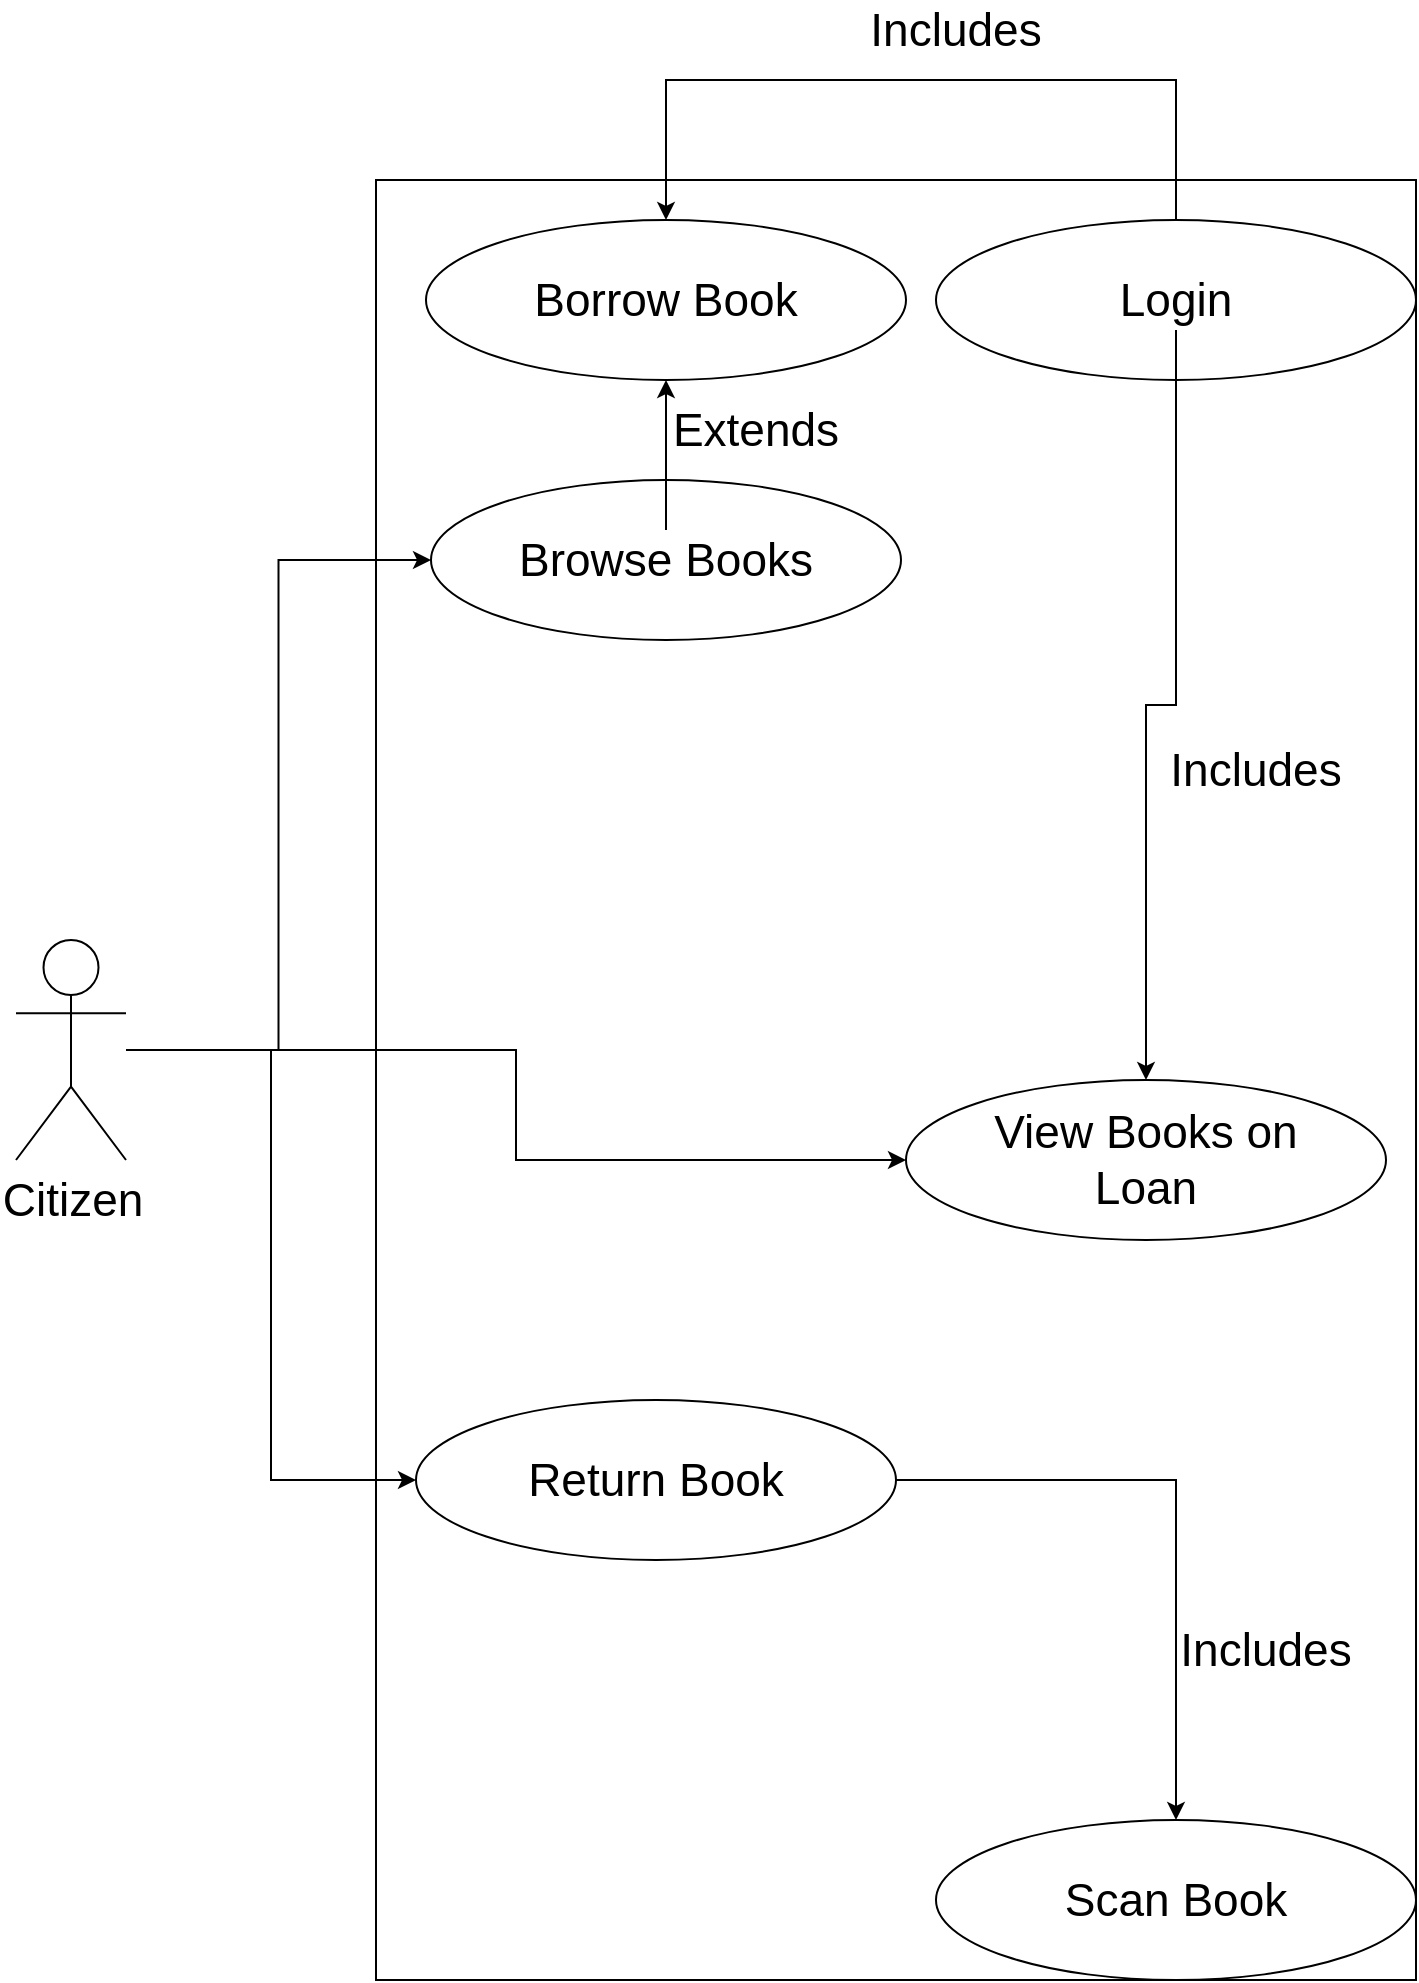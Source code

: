 <mxfile version="20.4.0" type="github">
  <diagram id="j8GTennhAetMIYfanv-C" name="Page-1">
    <mxGraphModel dx="1071" dy="1718" grid="1" gridSize="10" guides="1" tooltips="1" connect="1" arrows="1" fold="1" page="1" pageScale="1" pageWidth="1169" pageHeight="826" math="0" shadow="0">
      <root>
        <mxCell id="0" />
        <mxCell id="1" parent="0" />
        <mxCell id="d9kDqgvWncnaUcjfsKs9-1" value="" style="whiteSpace=wrap;html=1;fontSize=23;" vertex="1" parent="1">
          <mxGeometry x="280" y="-140" width="520" height="900" as="geometry" />
        </mxCell>
        <mxCell id="d9kDqgvWncnaUcjfsKs9-8" value="" style="ellipse;whiteSpace=wrap;html=1;fontSize=23;" vertex="1" parent="1">
          <mxGeometry x="560" y="680" width="240" height="80" as="geometry" />
        </mxCell>
        <mxCell id="d9kDqgvWncnaUcjfsKs9-16" style="edgeStyle=orthogonalEdgeStyle;rounded=0;orthogonalLoop=1;jettySize=auto;html=1;entryX=0;entryY=0.5;entryDx=0;entryDy=0;fontSize=23;" edge="1" parent="1" source="d9kDqgvWncnaUcjfsKs9-2" target="d9kDqgvWncnaUcjfsKs9-5">
          <mxGeometry relative="1" as="geometry" />
        </mxCell>
        <mxCell id="d9kDqgvWncnaUcjfsKs9-43" style="edgeStyle=orthogonalEdgeStyle;rounded=0;orthogonalLoop=1;jettySize=auto;html=1;entryX=0;entryY=0.5;entryDx=0;entryDy=0;fontSize=23;" edge="1" parent="1" source="d9kDqgvWncnaUcjfsKs9-2" target="d9kDqgvWncnaUcjfsKs9-3">
          <mxGeometry relative="1" as="geometry" />
        </mxCell>
        <mxCell id="d9kDqgvWncnaUcjfsKs9-51" style="edgeStyle=orthogonalEdgeStyle;rounded=0;orthogonalLoop=1;jettySize=auto;html=1;entryX=0;entryY=0.5;entryDx=0;entryDy=0;fontSize=23;" edge="1" parent="1" source="d9kDqgvWncnaUcjfsKs9-2" target="d9kDqgvWncnaUcjfsKs9-35">
          <mxGeometry relative="1" as="geometry" />
        </mxCell>
        <mxCell id="d9kDqgvWncnaUcjfsKs9-2" value="Citizen" style="shape=umlActor;verticalLabelPosition=bottom;verticalAlign=top;html=1;outlineConnect=0;fontSize=23;aspect=fixed;" vertex="1" parent="1">
          <mxGeometry x="100" y="240" width="55" height="110" as="geometry" />
        </mxCell>
        <mxCell id="d9kDqgvWncnaUcjfsKs9-3" value="" style="ellipse;whiteSpace=wrap;html=1;fontSize=23;" vertex="1" parent="1">
          <mxGeometry x="307.5" y="10" width="235" height="80" as="geometry" />
        </mxCell>
        <mxCell id="d9kDqgvWncnaUcjfsKs9-28" style="edgeStyle=orthogonalEdgeStyle;rounded=0;orthogonalLoop=1;jettySize=auto;html=1;entryX=0.5;entryY=1;entryDx=0;entryDy=0;fontSize=23;" edge="1" parent="1" source="d9kDqgvWncnaUcjfsKs9-4" target="d9kDqgvWncnaUcjfsKs9-19">
          <mxGeometry relative="1" as="geometry" />
        </mxCell>
        <mxCell id="d9kDqgvWncnaUcjfsKs9-4" value="Browse Books" style="text;html=1;strokeColor=none;fillColor=none;align=center;verticalAlign=middle;whiteSpace=wrap;rounded=0;fontSize=23;" vertex="1" parent="1">
          <mxGeometry x="335" y="35" width="180" height="30" as="geometry" />
        </mxCell>
        <mxCell id="d9kDqgvWncnaUcjfsKs9-13" style="edgeStyle=orthogonalEdgeStyle;rounded=0;orthogonalLoop=1;jettySize=auto;html=1;entryX=0.5;entryY=0;entryDx=0;entryDy=0;fontSize=23;" edge="1" parent="1" source="d9kDqgvWncnaUcjfsKs9-5" target="d9kDqgvWncnaUcjfsKs9-8">
          <mxGeometry relative="1" as="geometry" />
        </mxCell>
        <mxCell id="d9kDqgvWncnaUcjfsKs9-5" value="" style="ellipse;whiteSpace=wrap;html=1;fontSize=23;" vertex="1" parent="1">
          <mxGeometry x="300" y="470" width="240" height="80" as="geometry" />
        </mxCell>
        <mxCell id="d9kDqgvWncnaUcjfsKs9-6" value="Scan Book" style="text;html=1;strokeColor=none;fillColor=none;align=center;verticalAlign=middle;whiteSpace=wrap;rounded=0;fontSize=23;" vertex="1" parent="1">
          <mxGeometry x="590" y="705" width="180" height="30" as="geometry" />
        </mxCell>
        <mxCell id="d9kDqgvWncnaUcjfsKs9-9" value="Return Book" style="text;html=1;strokeColor=none;fillColor=none;align=center;verticalAlign=middle;whiteSpace=wrap;rounded=0;fontSize=23;" vertex="1" parent="1">
          <mxGeometry x="330" y="495" width="180" height="30" as="geometry" />
        </mxCell>
        <mxCell id="d9kDqgvWncnaUcjfsKs9-14" value="Includes" style="text;html=1;strokeColor=none;fillColor=none;align=center;verticalAlign=middle;whiteSpace=wrap;rounded=0;fontSize=23;" vertex="1" parent="1">
          <mxGeometry x="695" y="580" width="60" height="30" as="geometry" />
        </mxCell>
        <mxCell id="d9kDqgvWncnaUcjfsKs9-46" style="edgeStyle=orthogonalEdgeStyle;rounded=0;orthogonalLoop=1;jettySize=auto;html=1;entryX=0.5;entryY=0;entryDx=0;entryDy=0;fontSize=23;" edge="1" parent="1" source="d9kDqgvWncnaUcjfsKs9-17" target="d9kDqgvWncnaUcjfsKs9-19">
          <mxGeometry relative="1" as="geometry">
            <Array as="points">
              <mxPoint x="680" y="-190" />
              <mxPoint x="425" y="-190" />
            </Array>
          </mxGeometry>
        </mxCell>
        <mxCell id="d9kDqgvWncnaUcjfsKs9-17" value="" style="ellipse;whiteSpace=wrap;html=1;fontSize=23;" vertex="1" parent="1">
          <mxGeometry x="560" y="-120" width="240" height="80" as="geometry" />
        </mxCell>
        <mxCell id="d9kDqgvWncnaUcjfsKs9-49" style="edgeStyle=orthogonalEdgeStyle;rounded=0;orthogonalLoop=1;jettySize=auto;html=1;fontSize=23;" edge="1" parent="1" source="d9kDqgvWncnaUcjfsKs9-18" target="d9kDqgvWncnaUcjfsKs9-35">
          <mxGeometry relative="1" as="geometry" />
        </mxCell>
        <mxCell id="d9kDqgvWncnaUcjfsKs9-18" value="Login" style="text;html=1;strokeColor=none;fillColor=none;align=center;verticalAlign=middle;whiteSpace=wrap;rounded=0;fontSize=23;" vertex="1" parent="1">
          <mxGeometry x="590" y="-95" width="180" height="30" as="geometry" />
        </mxCell>
        <mxCell id="d9kDqgvWncnaUcjfsKs9-19" value="" style="ellipse;whiteSpace=wrap;html=1;fontSize=23;" vertex="1" parent="1">
          <mxGeometry x="305" y="-120" width="240" height="80" as="geometry" />
        </mxCell>
        <mxCell id="d9kDqgvWncnaUcjfsKs9-20" value="Borrow Book" style="text;html=1;strokeColor=none;fillColor=none;align=center;verticalAlign=middle;whiteSpace=wrap;rounded=0;fontSize=23;" vertex="1" parent="1">
          <mxGeometry x="335" y="-95" width="180" height="30" as="geometry" />
        </mxCell>
        <mxCell id="d9kDqgvWncnaUcjfsKs9-29" value="Extends" style="text;html=1;strokeColor=none;fillColor=none;align=center;verticalAlign=middle;whiteSpace=wrap;rounded=0;fontSize=23;" vertex="1" parent="1">
          <mxGeometry x="440" y="-30" width="60" height="30" as="geometry" />
        </mxCell>
        <mxCell id="d9kDqgvWncnaUcjfsKs9-35" value="" style="ellipse;whiteSpace=wrap;html=1;fontSize=23;" vertex="1" parent="1">
          <mxGeometry x="545" y="310" width="240" height="80" as="geometry" />
        </mxCell>
        <mxCell id="d9kDqgvWncnaUcjfsKs9-36" value="View Books on Loan" style="text;html=1;strokeColor=none;fillColor=none;align=center;verticalAlign=middle;whiteSpace=wrap;rounded=0;fontSize=23;" vertex="1" parent="1">
          <mxGeometry x="575" y="335" width="180" height="30" as="geometry" />
        </mxCell>
        <mxCell id="d9kDqgvWncnaUcjfsKs9-47" value="Includes" style="text;html=1;strokeColor=none;fillColor=none;align=center;verticalAlign=middle;whiteSpace=wrap;rounded=0;fontSize=23;" vertex="1" parent="1">
          <mxGeometry x="540" y="-230" width="60" height="30" as="geometry" />
        </mxCell>
        <mxCell id="d9kDqgvWncnaUcjfsKs9-50" value="Includes" style="text;html=1;strokeColor=none;fillColor=none;align=center;verticalAlign=middle;whiteSpace=wrap;rounded=0;fontSize=23;" vertex="1" parent="1">
          <mxGeometry x="690" y="140" width="60" height="30" as="geometry" />
        </mxCell>
      </root>
    </mxGraphModel>
  </diagram>
</mxfile>
